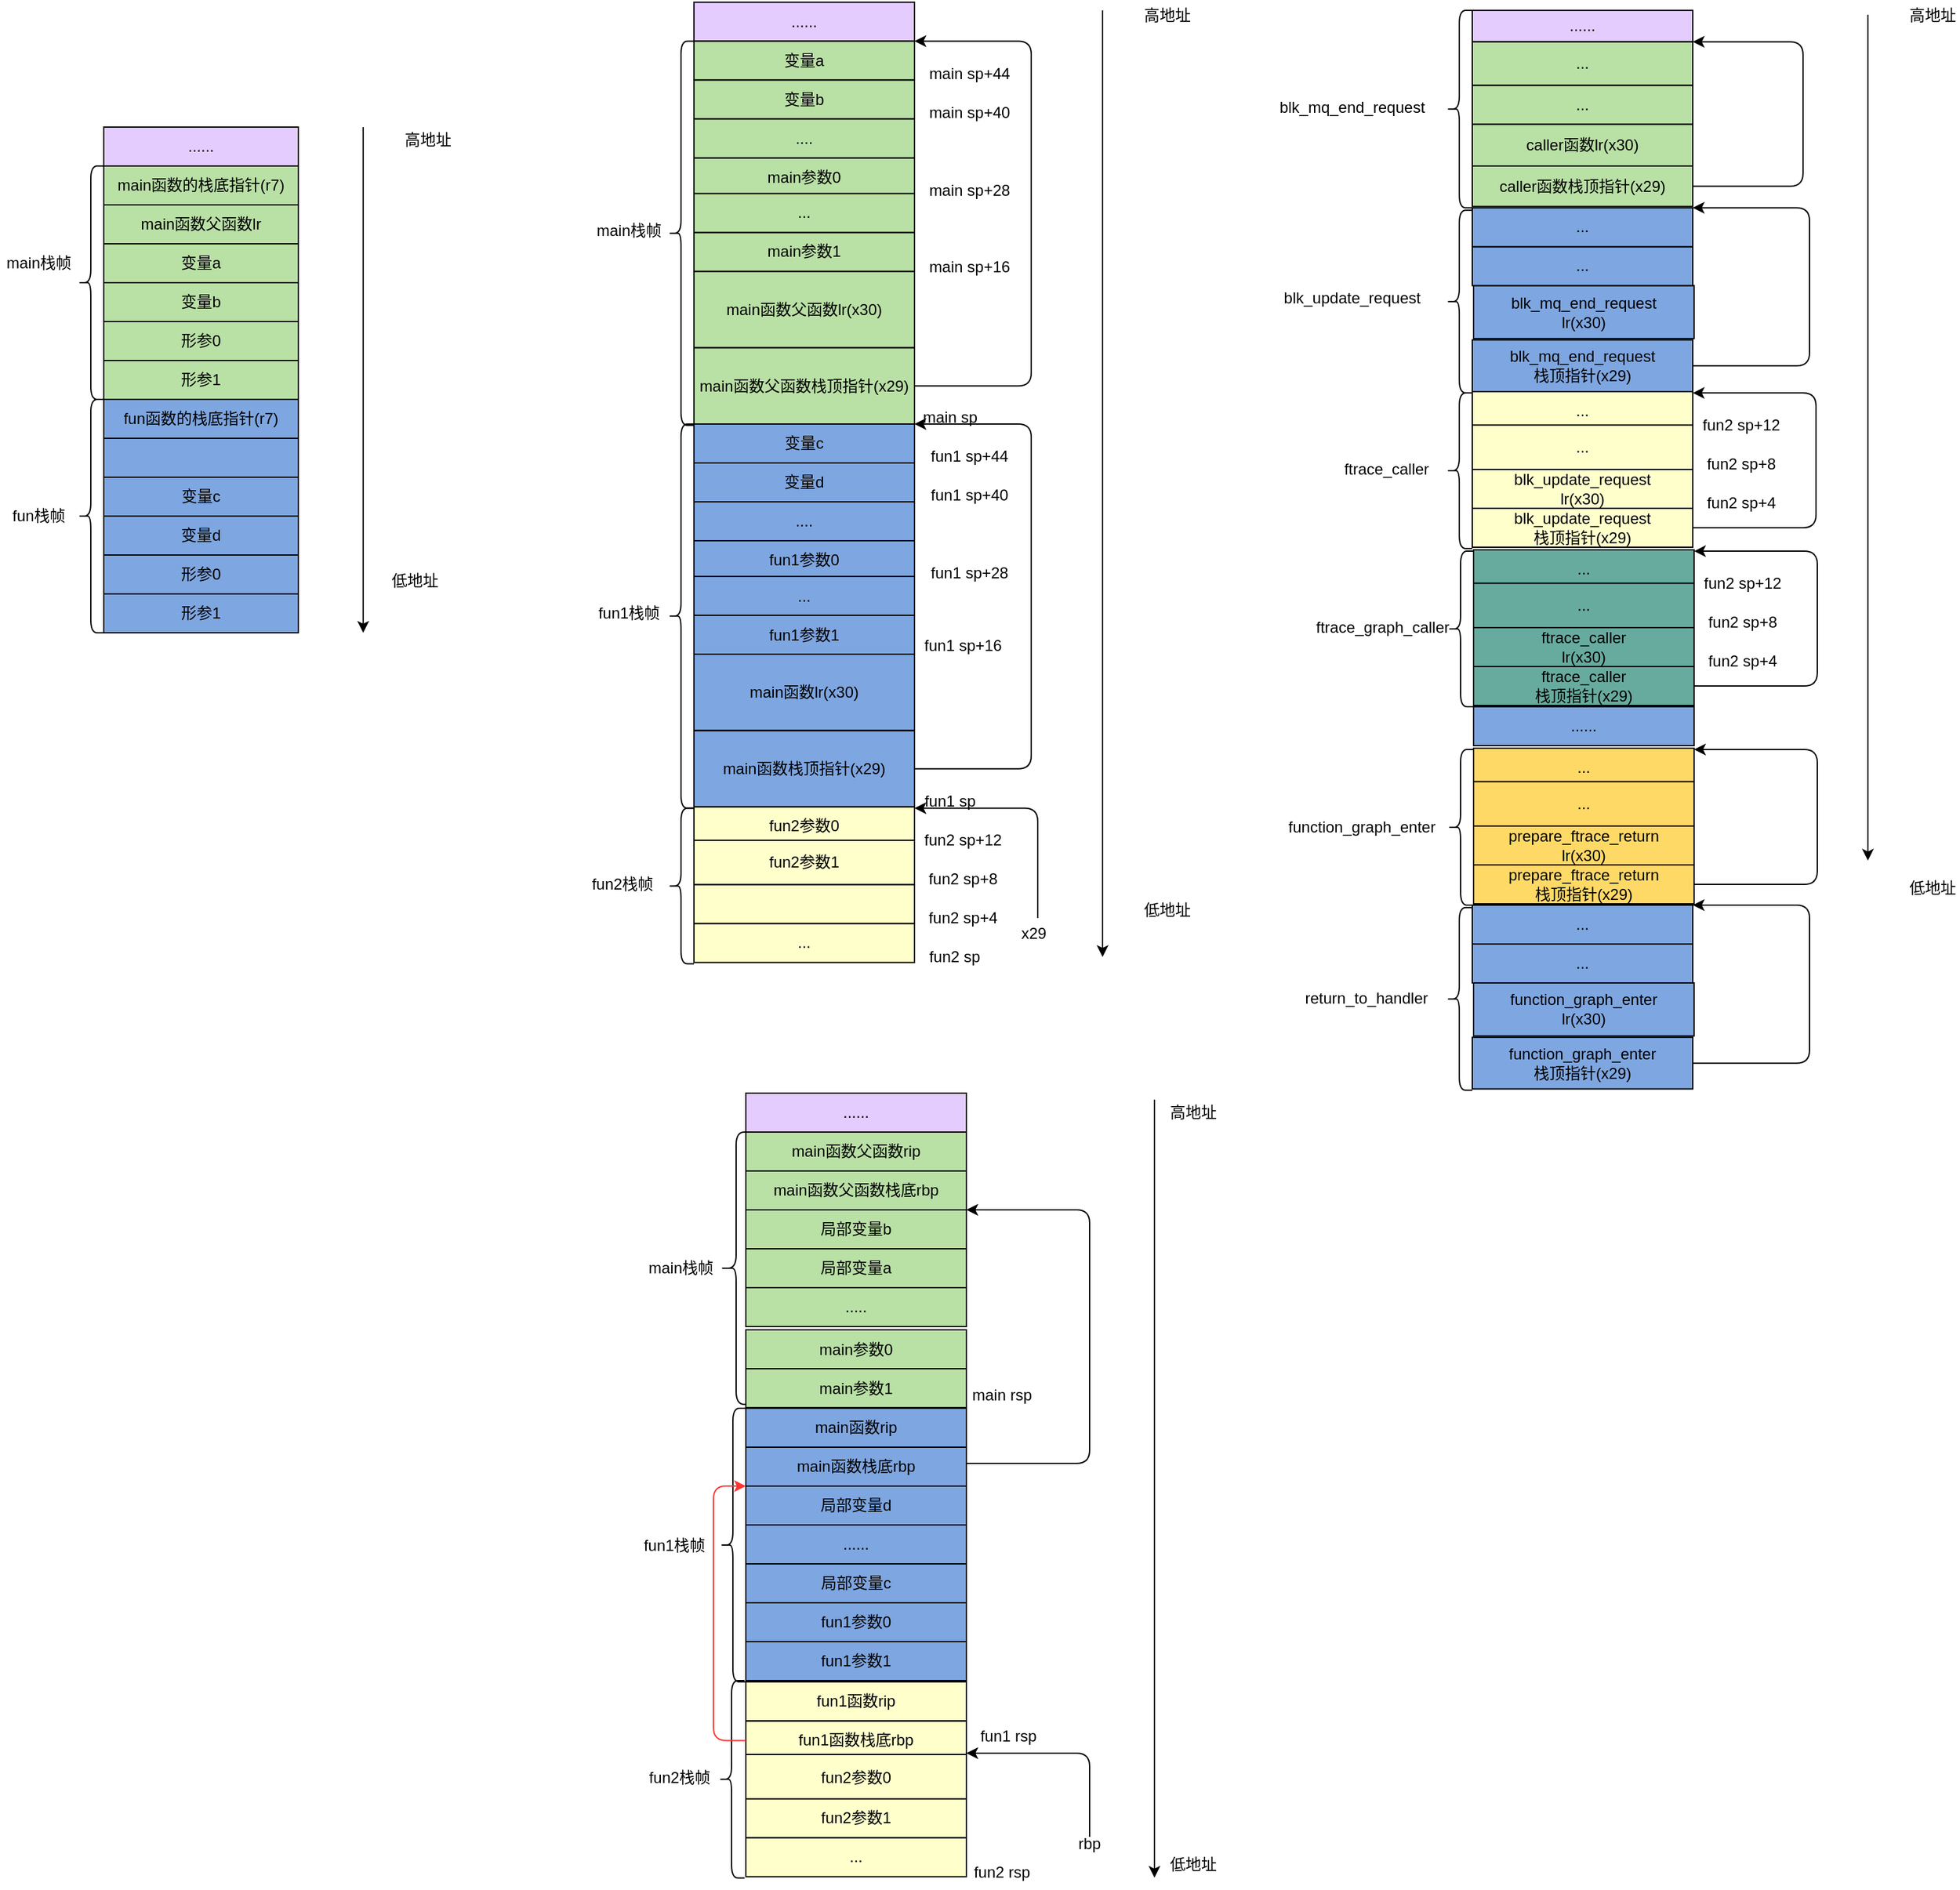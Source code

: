 <mxfile version="14.9.6" type="github">
  <diagram id="mjatXQhWCeuVbCF4igxy" name="Page-1">
    <mxGraphModel dx="1532" dy="698" grid="1" gridSize="10" guides="1" tooltips="1" connect="1" arrows="1" fold="1" page="1" pageScale="1" pageWidth="827" pageHeight="1169" math="0" shadow="0">
      <root>
        <mxCell id="0" />
        <mxCell id="1" parent="0" />
        <mxCell id="XEsbzcuqn403GBl8sRR0-1" value="main函数的栈底指针(r7)" style="rounded=0;whiteSpace=wrap;html=1;fillColor=#B9E0A5;" parent="1" vertex="1">
          <mxGeometry x="250" y="200" width="150" height="30" as="geometry" />
        </mxCell>
        <mxCell id="XEsbzcuqn403GBl8sRR0-8" value="......" style="rounded=0;whiteSpace=wrap;html=1;fillColor=#E5CCFF;" parent="1" vertex="1">
          <mxGeometry x="250" y="170" width="150" height="30" as="geometry" />
        </mxCell>
        <mxCell id="XEsbzcuqn403GBl8sRR0-11" value="main函数父函数lr" style="rounded=0;whiteSpace=wrap;html=1;fillColor=#B9E0A5;" parent="1" vertex="1">
          <mxGeometry x="250" y="230" width="150" height="30" as="geometry" />
        </mxCell>
        <mxCell id="XEsbzcuqn403GBl8sRR0-12" value="变量a" style="rounded=0;whiteSpace=wrap;html=1;fillColor=#B9E0A5;" parent="1" vertex="1">
          <mxGeometry x="250" y="260" width="150" height="30" as="geometry" />
        </mxCell>
        <mxCell id="XEsbzcuqn403GBl8sRR0-13" value="变量b" style="rounded=0;whiteSpace=wrap;html=1;fillColor=#B9E0A5;" parent="1" vertex="1">
          <mxGeometry x="250" y="290" width="150" height="30" as="geometry" />
        </mxCell>
        <mxCell id="XEsbzcuqn403GBl8sRR0-14" value="形参0" style="rounded=0;whiteSpace=wrap;html=1;fillColor=#B9E0A5;" parent="1" vertex="1">
          <mxGeometry x="250" y="320" width="150" height="30" as="geometry" />
        </mxCell>
        <mxCell id="XEsbzcuqn403GBl8sRR0-15" value="形参1" style="rounded=0;whiteSpace=wrap;html=1;fillColor=#B9E0A5;" parent="1" vertex="1">
          <mxGeometry x="250" y="350" width="150" height="30" as="geometry" />
        </mxCell>
        <mxCell id="XEsbzcuqn403GBl8sRR0-16" value="变量c" style="rounded=0;whiteSpace=wrap;html=1;fillColor=#7EA6E0;" parent="1" vertex="1">
          <mxGeometry x="250" y="440" width="150" height="30" as="geometry" />
        </mxCell>
        <mxCell id="XEsbzcuqn403GBl8sRR0-18" value="fun函数的栈底指针(r7)" style="rounded=0;whiteSpace=wrap;html=1;fillColor=#7EA6E0;" parent="1" vertex="1">
          <mxGeometry x="250" y="380" width="150" height="30" as="geometry" />
        </mxCell>
        <mxCell id="XEsbzcuqn403GBl8sRR0-19" value="变量d" style="rounded=0;whiteSpace=wrap;html=1;fillColor=#7EA6E0;" parent="1" vertex="1">
          <mxGeometry x="250" y="470" width="150" height="30" as="geometry" />
        </mxCell>
        <mxCell id="XEsbzcuqn403GBl8sRR0-20" value="形参0" style="rounded=0;whiteSpace=wrap;html=1;fillColor=#7EA6E0;" parent="1" vertex="1">
          <mxGeometry x="250" y="500" width="150" height="30" as="geometry" />
        </mxCell>
        <mxCell id="XEsbzcuqn403GBl8sRR0-21" value="形参1" style="rounded=0;whiteSpace=wrap;html=1;fillColor=#7EA6E0;" parent="1" vertex="1">
          <mxGeometry x="250" y="530" width="150" height="30" as="geometry" />
        </mxCell>
        <mxCell id="XEsbzcuqn403GBl8sRR0-24" value="" style="endArrow=classic;html=1;" parent="1" edge="1">
          <mxGeometry width="50" height="50" relative="1" as="geometry">
            <mxPoint x="450" y="170" as="sourcePoint" />
            <mxPoint x="450" y="560" as="targetPoint" />
          </mxGeometry>
        </mxCell>
        <mxCell id="XEsbzcuqn403GBl8sRR0-25" value="高地址" style="text;html=1;strokeColor=none;fillColor=none;align=center;verticalAlign=middle;whiteSpace=wrap;rounded=0;" parent="1" vertex="1">
          <mxGeometry x="480" y="170" width="40" height="20" as="geometry" />
        </mxCell>
        <mxCell id="XEsbzcuqn403GBl8sRR0-26" value="低地址" style="text;html=1;strokeColor=none;fillColor=none;align=center;verticalAlign=middle;whiteSpace=wrap;rounded=0;" parent="1" vertex="1">
          <mxGeometry x="470" y="510" width="40" height="20" as="geometry" />
        </mxCell>
        <mxCell id="XEsbzcuqn403GBl8sRR0-27" value="" style="rounded=0;whiteSpace=wrap;html=1;fillColor=#7EA6E0;" parent="1" vertex="1">
          <mxGeometry x="250" y="410" width="150" height="30" as="geometry" />
        </mxCell>
        <mxCell id="XEsbzcuqn403GBl8sRR0-30" value="main栈帧" style="text;html=1;strokeColor=none;fillColor=none;align=center;verticalAlign=middle;whiteSpace=wrap;rounded=0;" parent="1" vertex="1">
          <mxGeometry x="170" y="265" width="60" height="20" as="geometry" />
        </mxCell>
        <mxCell id="XEsbzcuqn403GBl8sRR0-31" value="fun栈帧" style="text;html=1;strokeColor=none;fillColor=none;align=center;verticalAlign=middle;whiteSpace=wrap;rounded=0;" parent="1" vertex="1">
          <mxGeometry x="170" y="460" width="60" height="20" as="geometry" />
        </mxCell>
        <mxCell id="XEsbzcuqn403GBl8sRR0-33" value="" style="shape=curlyBracket;whiteSpace=wrap;html=1;rounded=1;fillColor=#7EA6E0;" parent="1" vertex="1">
          <mxGeometry x="230" y="200" width="20" height="180" as="geometry" />
        </mxCell>
        <mxCell id="XEsbzcuqn403GBl8sRR0-35" value="" style="shape=curlyBracket;whiteSpace=wrap;html=1;rounded=1;fillColor=#7EA6E0;" parent="1" vertex="1">
          <mxGeometry x="230" y="380" width="20" height="180" as="geometry" />
        </mxCell>
        <mxCell id="XEsbzcuqn403GBl8sRR0-38" value="......" style="rounded=0;whiteSpace=wrap;html=1;fillColor=#E5CCFF;" parent="1" vertex="1">
          <mxGeometry x="705" y="73.75" width="170" height="30" as="geometry" />
        </mxCell>
        <mxCell id="XEsbzcuqn403GBl8sRR0-41" value="main参数0" style="rounded=0;whiteSpace=wrap;html=1;fillColor=#B9E0A5;" parent="1" vertex="1">
          <mxGeometry x="705" y="193.75" width="170" height="30" as="geometry" />
        </mxCell>
        <mxCell id="XEsbzcuqn403GBl8sRR0-42" value="&lt;span&gt;main函数父函数lr(x30)&lt;/span&gt;" style="rounded=0;whiteSpace=wrap;html=1;fillColor=#B9E0A5;" parent="1" vertex="1">
          <mxGeometry x="705" y="281.25" width="170" height="58.75" as="geometry" />
        </mxCell>
        <mxCell id="XEsbzcuqn403GBl8sRR0-43" value="main函数父函数栈顶指针(x29)" style="rounded=0;whiteSpace=wrap;html=1;fillColor=#B9E0A5;" parent="1" vertex="1">
          <mxGeometry x="705" y="340.25" width="170" height="58.75" as="geometry" />
        </mxCell>
        <mxCell id="XEsbzcuqn403GBl8sRR0-49" value="" style="endArrow=classic;html=1;" parent="1" edge="1">
          <mxGeometry width="50" height="50" relative="1" as="geometry">
            <mxPoint x="1020" y="80" as="sourcePoint" />
            <mxPoint x="1020" y="810" as="targetPoint" />
          </mxGeometry>
        </mxCell>
        <mxCell id="XEsbzcuqn403GBl8sRR0-50" value="高地址" style="text;html=1;strokeColor=none;fillColor=none;align=center;verticalAlign=middle;whiteSpace=wrap;rounded=0;" parent="1" vertex="1">
          <mxGeometry x="1050" y="73.75" width="40" height="20" as="geometry" />
        </mxCell>
        <mxCell id="XEsbzcuqn403GBl8sRR0-51" value="低地址" style="text;html=1;strokeColor=none;fillColor=none;align=center;verticalAlign=middle;whiteSpace=wrap;rounded=0;" parent="1" vertex="1">
          <mxGeometry x="1050" y="764.25" width="40" height="20" as="geometry" />
        </mxCell>
        <mxCell id="XEsbzcuqn403GBl8sRR0-53" value="main栈帧" style="text;html=1;strokeColor=none;fillColor=none;align=center;verticalAlign=middle;whiteSpace=wrap;rounded=0;" parent="1" vertex="1">
          <mxGeometry x="625" y="240" width="60" height="20" as="geometry" />
        </mxCell>
        <mxCell id="XEsbzcuqn403GBl8sRR0-55" value="" style="shape=curlyBracket;whiteSpace=wrap;html=1;rounded=1;fillColor=#7EA6E0;" parent="1" vertex="1">
          <mxGeometry x="685" y="103.75" width="20" height="296.25" as="geometry" />
        </mxCell>
        <mxCell id="XEsbzcuqn403GBl8sRR0-57" value="main sp" style="text;html=1;strokeColor=none;fillColor=none;align=center;verticalAlign=middle;whiteSpace=wrap;rounded=0;" parent="1" vertex="1">
          <mxGeometry x="875" y="384" width="55" height="20" as="geometry" />
        </mxCell>
        <mxCell id="XEsbzcuqn403GBl8sRR0-59" value="main sp+28" style="text;html=1;strokeColor=none;fillColor=none;align=center;verticalAlign=middle;whiteSpace=wrap;rounded=0;" parent="1" vertex="1">
          <mxGeometry x="885" y="208.75" width="65" height="20" as="geometry" />
        </mxCell>
        <mxCell id="XEsbzcuqn403GBl8sRR0-60" value="main参数1" style="rounded=0;whiteSpace=wrap;html=1;fillColor=#B9E0A5;" parent="1" vertex="1">
          <mxGeometry x="705" y="251.25" width="170" height="30" as="geometry" />
        </mxCell>
        <mxCell id="XEsbzcuqn403GBl8sRR0-61" value="main sp+16" style="text;html=1;strokeColor=none;fillColor=none;align=center;verticalAlign=middle;whiteSpace=wrap;rounded=0;" parent="1" vertex="1">
          <mxGeometry x="885" y="266.25" width="65" height="23.75" as="geometry" />
        </mxCell>
        <mxCell id="XEsbzcuqn403GBl8sRR0-62" value="..." style="rounded=0;whiteSpace=wrap;html=1;fillColor=#B9E0A5;" parent="1" vertex="1">
          <mxGeometry x="705" y="221.25" width="170" height="30" as="geometry" />
        </mxCell>
        <mxCell id="XEsbzcuqn403GBl8sRR0-63" value="变量a" style="rounded=0;whiteSpace=wrap;html=1;fillColor=#B9E0A5;" parent="1" vertex="1">
          <mxGeometry x="705" y="103.75" width="170" height="30" as="geometry" />
        </mxCell>
        <mxCell id="XEsbzcuqn403GBl8sRR0-64" value="main sp+44" style="text;html=1;strokeColor=none;fillColor=none;align=center;verticalAlign=middle;whiteSpace=wrap;rounded=0;" parent="1" vertex="1">
          <mxGeometry x="885" y="118.75" width="65" height="20" as="geometry" />
        </mxCell>
        <mxCell id="XEsbzcuqn403GBl8sRR0-65" value="变量b" style="rounded=0;whiteSpace=wrap;html=1;fillColor=#B9E0A5;" parent="1" vertex="1">
          <mxGeometry x="705" y="133.75" width="170" height="30" as="geometry" />
        </mxCell>
        <mxCell id="XEsbzcuqn403GBl8sRR0-66" value="main sp+40" style="text;html=1;strokeColor=none;fillColor=none;align=center;verticalAlign=middle;whiteSpace=wrap;rounded=0;" parent="1" vertex="1">
          <mxGeometry x="885" y="148.75" width="65" height="20" as="geometry" />
        </mxCell>
        <mxCell id="XEsbzcuqn403GBl8sRR0-67" value="...." style="rounded=0;whiteSpace=wrap;html=1;fillColor=#B9E0A5;" parent="1" vertex="1">
          <mxGeometry x="705" y="163.75" width="170" height="30" as="geometry" />
        </mxCell>
        <mxCell id="XEsbzcuqn403GBl8sRR0-68" value="" style="edgeStyle=elbowEdgeStyle;elbow=horizontal;endArrow=classic;html=1;entryX=1;entryY=0;entryDx=0;entryDy=0;exitX=1;exitY=0.5;exitDx=0;exitDy=0;" parent="1" source="XEsbzcuqn403GBl8sRR0-43" target="XEsbzcuqn403GBl8sRR0-63" edge="1">
          <mxGeometry width="50" height="50" relative="1" as="geometry">
            <mxPoint x="875" y="321.25" as="sourcePoint" />
            <mxPoint x="995" y="111.25" as="targetPoint" />
            <Array as="points">
              <mxPoint x="965" y="221.25" />
            </Array>
          </mxGeometry>
        </mxCell>
        <mxCell id="XEsbzcuqn403GBl8sRR0-71" value="fun1参数0" style="rounded=0;whiteSpace=wrap;html=1;fillColor=#7EA6E0;" parent="1" vertex="1">
          <mxGeometry x="705" y="489" width="170" height="30" as="geometry" />
        </mxCell>
        <mxCell id="XEsbzcuqn403GBl8sRR0-72" value="&lt;span&gt;main函数lr(x30)&lt;/span&gt;" style="rounded=0;whiteSpace=wrap;html=1;fillColor=#7EA6E0;" parent="1" vertex="1">
          <mxGeometry x="705" y="576.5" width="170" height="58.75" as="geometry" />
        </mxCell>
        <mxCell id="XEsbzcuqn403GBl8sRR0-73" value="main函数栈顶指针(x29)" style="rounded=0;whiteSpace=wrap;html=1;fillColor=#7EA6E0;" parent="1" vertex="1">
          <mxGeometry x="705" y="635.5" width="170" height="58.75" as="geometry" />
        </mxCell>
        <mxCell id="XEsbzcuqn403GBl8sRR0-74" value="fun1栈帧" style="text;html=1;strokeColor=none;fillColor=none;align=center;verticalAlign=middle;whiteSpace=wrap;rounded=0;" parent="1" vertex="1">
          <mxGeometry x="625" y="535.25" width="60" height="20" as="geometry" />
        </mxCell>
        <mxCell id="XEsbzcuqn403GBl8sRR0-75" value="" style="shape=curlyBracket;whiteSpace=wrap;html=1;rounded=1;fillColor=#7EA6E0;" parent="1" vertex="1">
          <mxGeometry x="685" y="399" width="20" height="296.25" as="geometry" />
        </mxCell>
        <mxCell id="XEsbzcuqn403GBl8sRR0-76" value="fun1 sp" style="text;html=1;strokeColor=none;fillColor=none;align=center;verticalAlign=middle;whiteSpace=wrap;rounded=0;" parent="1" vertex="1">
          <mxGeometry x="875" y="680.25" width="55" height="20" as="geometry" />
        </mxCell>
        <mxCell id="XEsbzcuqn403GBl8sRR0-77" value="fun1 sp+28" style="text;html=1;strokeColor=none;fillColor=none;align=center;verticalAlign=middle;whiteSpace=wrap;rounded=0;" parent="1" vertex="1">
          <mxGeometry x="885" y="504" width="65" height="20" as="geometry" />
        </mxCell>
        <mxCell id="XEsbzcuqn403GBl8sRR0-78" value="fun1参数1" style="rounded=0;whiteSpace=wrap;html=1;fillColor=#7EA6E0;" parent="1" vertex="1">
          <mxGeometry x="705" y="546.5" width="170" height="30" as="geometry" />
        </mxCell>
        <mxCell id="XEsbzcuqn403GBl8sRR0-79" value="fun1 sp+16" style="text;html=1;strokeColor=none;fillColor=none;align=center;verticalAlign=middle;whiteSpace=wrap;rounded=0;" parent="1" vertex="1">
          <mxGeometry x="875" y="560" width="75" height="20" as="geometry" />
        </mxCell>
        <mxCell id="XEsbzcuqn403GBl8sRR0-80" value="..." style="rounded=0;whiteSpace=wrap;html=1;fillColor=#7EA6E0;" parent="1" vertex="1">
          <mxGeometry x="705" y="516.5" width="170" height="30" as="geometry" />
        </mxCell>
        <mxCell id="XEsbzcuqn403GBl8sRR0-81" value="变量c" style="rounded=0;whiteSpace=wrap;html=1;fillColor=#7EA6E0;" parent="1" vertex="1">
          <mxGeometry x="705" y="399" width="170" height="30" as="geometry" />
        </mxCell>
        <mxCell id="XEsbzcuqn403GBl8sRR0-82" value="fun1 sp+44" style="text;html=1;strokeColor=none;fillColor=none;align=center;verticalAlign=middle;whiteSpace=wrap;rounded=0;" parent="1" vertex="1">
          <mxGeometry x="885" y="414" width="65" height="20" as="geometry" />
        </mxCell>
        <mxCell id="XEsbzcuqn403GBl8sRR0-83" value="变量d" style="rounded=0;whiteSpace=wrap;html=1;fillColor=#7EA6E0;" parent="1" vertex="1">
          <mxGeometry x="705" y="429" width="170" height="30" as="geometry" />
        </mxCell>
        <mxCell id="XEsbzcuqn403GBl8sRR0-84" value="fun1 sp+40" style="text;html=1;strokeColor=none;fillColor=none;align=center;verticalAlign=middle;whiteSpace=wrap;rounded=0;" parent="1" vertex="1">
          <mxGeometry x="885" y="444" width="65" height="20" as="geometry" />
        </mxCell>
        <mxCell id="XEsbzcuqn403GBl8sRR0-85" value="...." style="rounded=0;whiteSpace=wrap;html=1;fillColor=#7EA6E0;" parent="1" vertex="1">
          <mxGeometry x="705" y="459" width="170" height="30" as="geometry" />
        </mxCell>
        <mxCell id="XEsbzcuqn403GBl8sRR0-86" value="" style="edgeStyle=elbowEdgeStyle;elbow=horizontal;endArrow=classic;html=1;entryX=1;entryY=0;entryDx=0;entryDy=0;exitX=1;exitY=0.5;exitDx=0;exitDy=0;" parent="1" source="XEsbzcuqn403GBl8sRR0-73" target="XEsbzcuqn403GBl8sRR0-81" edge="1">
          <mxGeometry width="50" height="50" relative="1" as="geometry">
            <mxPoint x="875" y="616.5" as="sourcePoint" />
            <mxPoint x="995" y="406.5" as="targetPoint" />
            <Array as="points">
              <mxPoint x="965" y="516.5" />
            </Array>
          </mxGeometry>
        </mxCell>
        <mxCell id="XEsbzcuqn403GBl8sRR0-92" value="fun2参数0" style="rounded=0;whiteSpace=wrap;html=1;fillColor=#FFFFCC;" parent="1" vertex="1">
          <mxGeometry x="705" y="694.25" width="170" height="30" as="geometry" />
        </mxCell>
        <mxCell id="XEsbzcuqn403GBl8sRR0-93" value="fun2参数1" style="rounded=0;whiteSpace=wrap;html=1;fillColor=#FFFFCC;" parent="1" vertex="1">
          <mxGeometry x="705" y="720" width="170" height="34.25" as="geometry" />
        </mxCell>
        <mxCell id="XEsbzcuqn403GBl8sRR0-94" value="" style="rounded=0;whiteSpace=wrap;html=1;fillColor=#FFFFCC;" parent="1" vertex="1">
          <mxGeometry x="705" y="754.25" width="170" height="30" as="geometry" />
        </mxCell>
        <mxCell id="XEsbzcuqn403GBl8sRR0-97" value="..." style="rounded=0;whiteSpace=wrap;html=1;fillColor=#FFFFCC;" parent="1" vertex="1">
          <mxGeometry x="705" y="784.25" width="170" height="30" as="geometry" />
        </mxCell>
        <mxCell id="XEsbzcuqn403GBl8sRR0-100" value="fun2 sp+12" style="text;html=1;strokeColor=none;fillColor=none;align=center;verticalAlign=middle;whiteSpace=wrap;rounded=0;" parent="1" vertex="1">
          <mxGeometry x="875" y="710" width="75" height="20" as="geometry" />
        </mxCell>
        <mxCell id="XEsbzcuqn403GBl8sRR0-101" value="fun2 sp+8" style="text;html=1;strokeColor=none;fillColor=none;align=center;verticalAlign=middle;whiteSpace=wrap;rounded=0;" parent="1" vertex="1">
          <mxGeometry x="875" y="740" width="75" height="20" as="geometry" />
        </mxCell>
        <mxCell id="XEsbzcuqn403GBl8sRR0-102" value="fun2 sp+4" style="text;html=1;strokeColor=none;fillColor=none;align=center;verticalAlign=middle;whiteSpace=wrap;rounded=0;" parent="1" vertex="1">
          <mxGeometry x="875" y="770" width="75" height="20" as="geometry" />
        </mxCell>
        <mxCell id="XEsbzcuqn403GBl8sRR0-103" value="fun2 sp" style="text;html=1;strokeColor=none;fillColor=none;align=center;verticalAlign=middle;whiteSpace=wrap;rounded=0;" parent="1" vertex="1">
          <mxGeometry x="876" y="800" width="60" height="20" as="geometry" />
        </mxCell>
        <mxCell id="XEsbzcuqn403GBl8sRR0-105" value="" style="shape=curlyBracket;whiteSpace=wrap;html=1;rounded=1;fillColor=#FFFFCC;" parent="1" vertex="1">
          <mxGeometry x="685" y="695.25" width="20" height="120" as="geometry" />
        </mxCell>
        <mxCell id="XEsbzcuqn403GBl8sRR0-106" value="fun2栈帧" style="text;html=1;strokeColor=none;fillColor=none;align=center;verticalAlign=middle;whiteSpace=wrap;rounded=0;" parent="1" vertex="1">
          <mxGeometry x="620" y="744.25" width="60" height="20" as="geometry" />
        </mxCell>
        <mxCell id="XEsbzcuqn403GBl8sRR0-107" value="" style="edgeStyle=elbowEdgeStyle;elbow=horizontal;endArrow=classic;html=1;entryX=0;entryY=0.75;entryDx=0;entryDy=0;" parent="1" target="XEsbzcuqn403GBl8sRR0-76" edge="1">
          <mxGeometry width="50" height="50" relative="1" as="geometry">
            <mxPoint x="970" y="780" as="sourcePoint" />
            <mxPoint x="960" y="690" as="targetPoint" />
            <Array as="points">
              <mxPoint x="970" y="730" />
            </Array>
          </mxGeometry>
        </mxCell>
        <mxCell id="XEsbzcuqn403GBl8sRR0-108" value="x29" style="text;html=1;strokeColor=none;fillColor=none;align=center;verticalAlign=middle;whiteSpace=wrap;rounded=0;" parent="1" vertex="1">
          <mxGeometry x="937" y="782.25" width="60" height="20" as="geometry" />
        </mxCell>
        <mxCell id="XEsbzcuqn403GBl8sRR0-110" value="......" style="rounded=0;whiteSpace=wrap;html=1;fillColor=#E5CCFF;" parent="1" vertex="1">
          <mxGeometry x="745" y="915" width="170" height="30" as="geometry" />
        </mxCell>
        <mxCell id="XEsbzcuqn403GBl8sRR0-111" value="局部变量a" style="rounded=0;whiteSpace=wrap;html=1;fillColor=#B9E0A5;" parent="1" vertex="1">
          <mxGeometry x="745" y="1035" width="170" height="30" as="geometry" />
        </mxCell>
        <mxCell id="XEsbzcuqn403GBl8sRR0-114" value="" style="endArrow=classic;html=1;" parent="1" edge="1">
          <mxGeometry width="50" height="50" relative="1" as="geometry">
            <mxPoint x="1060" y="920" as="sourcePoint" />
            <mxPoint x="1060" y="1520" as="targetPoint" />
          </mxGeometry>
        </mxCell>
        <mxCell id="XEsbzcuqn403GBl8sRR0-115" value="高地址" style="text;html=1;strokeColor=none;fillColor=none;align=center;verticalAlign=middle;whiteSpace=wrap;rounded=0;" parent="1" vertex="1">
          <mxGeometry x="1070" y="920" width="40" height="20" as="geometry" />
        </mxCell>
        <mxCell id="XEsbzcuqn403GBl8sRR0-117" value="main栈帧" style="text;html=1;strokeColor=none;fillColor=none;align=center;verticalAlign=middle;whiteSpace=wrap;rounded=0;" parent="1" vertex="1">
          <mxGeometry x="665" y="1040" width="60" height="20" as="geometry" />
        </mxCell>
        <mxCell id="XEsbzcuqn403GBl8sRR0-118" value="" style="shape=curlyBracket;whiteSpace=wrap;html=1;rounded=1;fillColor=#7EA6E0;" parent="1" vertex="1">
          <mxGeometry x="725" y="945" width="25" height="210" as="geometry" />
        </mxCell>
        <mxCell id="XEsbzcuqn403GBl8sRR0-121" value="main参数1" style="rounded=0;whiteSpace=wrap;html=1;fillColor=#B9E0A5;" parent="1" vertex="1">
          <mxGeometry x="745" y="1127.5" width="170" height="30" as="geometry" />
        </mxCell>
        <mxCell id="XEsbzcuqn403GBl8sRR0-122" value="main rsp" style="text;html=1;strokeColor=none;fillColor=none;align=center;verticalAlign=middle;whiteSpace=wrap;rounded=0;" parent="1" vertex="1">
          <mxGeometry x="910" y="1136.25" width="65" height="23.75" as="geometry" />
        </mxCell>
        <mxCell id="XEsbzcuqn403GBl8sRR0-123" value="main参数0" style="rounded=0;whiteSpace=wrap;html=1;fillColor=#B9E0A5;" parent="1" vertex="1">
          <mxGeometry x="745" y="1097.5" width="170" height="30" as="geometry" />
        </mxCell>
        <mxCell id="XEsbzcuqn403GBl8sRR0-124" value="main函数父函数栈底rbp" style="rounded=0;whiteSpace=wrap;html=1;fillColor=#B9E0A5;" parent="1" vertex="1">
          <mxGeometry x="745" y="975" width="170" height="30" as="geometry" />
        </mxCell>
        <mxCell id="XEsbzcuqn403GBl8sRR0-128" value="局部变量b" style="rounded=0;whiteSpace=wrap;html=1;fillColor=#B9E0A5;" parent="1" vertex="1">
          <mxGeometry x="745" y="1005" width="170" height="30" as="geometry" />
        </mxCell>
        <mxCell id="XEsbzcuqn403GBl8sRR0-161" value="局部变量c" style="rounded=0;whiteSpace=wrap;html=1;fillColor=#7EA6E0;" parent="1" vertex="1">
          <mxGeometry x="745" y="1278" width="170" height="30" as="geometry" />
        </mxCell>
        <mxCell id="XEsbzcuqn403GBl8sRR0-164" value="main函数栈底rbp" style="rounded=0;whiteSpace=wrap;html=1;fillColor=#7EA6E0;" parent="1" vertex="1">
          <mxGeometry x="745" y="1188" width="170" height="30" as="geometry" />
        </mxCell>
        <mxCell id="XEsbzcuqn403GBl8sRR0-166" value="局部变量d" style="rounded=0;whiteSpace=wrap;html=1;fillColor=#7EA6E0;" parent="1" vertex="1">
          <mxGeometry x="745" y="1218" width="170" height="30" as="geometry" />
        </mxCell>
        <mxCell id="XEsbzcuqn403GBl8sRR0-167" value="fun1参数0" style="rounded=0;whiteSpace=wrap;html=1;fillColor=#7EA6E0;" parent="1" vertex="1">
          <mxGeometry x="745" y="1308" width="170" height="30" as="geometry" />
        </mxCell>
        <mxCell id="XEsbzcuqn403GBl8sRR0-168" value="fun1参数1" style="rounded=0;whiteSpace=wrap;html=1;fillColor=#7EA6E0;" parent="1" vertex="1">
          <mxGeometry x="745" y="1338" width="170" height="30" as="geometry" />
        </mxCell>
        <mxCell id="XEsbzcuqn403GBl8sRR0-169" value="fun1函数栈底rbp" style="rounded=0;whiteSpace=wrap;html=1;fillColor=#FFFFCC;" parent="1" vertex="1">
          <mxGeometry x="745" y="1399.25" width="170" height="30" as="geometry" />
        </mxCell>
        <mxCell id="XEsbzcuqn403GBl8sRR0-170" value="fun2参数0" style="rounded=0;whiteSpace=wrap;html=1;fillColor=#FFFFCC;" parent="1" vertex="1">
          <mxGeometry x="745" y="1425" width="170" height="36.75" as="geometry" />
        </mxCell>
        <mxCell id="XEsbzcuqn403GBl8sRR0-171" value="&lt;span&gt;fun2参数1&lt;/span&gt;" style="rounded=0;whiteSpace=wrap;html=1;fillColor=#FFFFCC;" parent="1" vertex="1">
          <mxGeometry x="745" y="1459.25" width="170" height="30" as="geometry" />
        </mxCell>
        <mxCell id="XEsbzcuqn403GBl8sRR0-172" value="..." style="rounded=0;whiteSpace=wrap;html=1;fillColor=#FFFFCC;" parent="1" vertex="1">
          <mxGeometry x="745" y="1489.25" width="170" height="30" as="geometry" />
        </mxCell>
        <mxCell id="XEsbzcuqn403GBl8sRR0-177" value="" style="shape=curlyBracket;whiteSpace=wrap;html=1;rounded=1;fillColor=#FFFFCC;" parent="1" vertex="1">
          <mxGeometry x="724" y="1368" width="20" height="152.25" as="geometry" />
        </mxCell>
        <mxCell id="XEsbzcuqn403GBl8sRR0-178" value="fun2栈帧" style="text;html=1;strokeColor=none;fillColor=none;align=center;verticalAlign=middle;whiteSpace=wrap;rounded=0;" parent="1" vertex="1">
          <mxGeometry x="664" y="1433.38" width="60" height="20" as="geometry" />
        </mxCell>
        <mxCell id="XEsbzcuqn403GBl8sRR0-179" value="" style="edgeStyle=elbowEdgeStyle;elbow=horizontal;endArrow=classic;html=1;" parent="1" edge="1">
          <mxGeometry width="50" height="50" relative="1" as="geometry">
            <mxPoint x="1010" y="1488.5" as="sourcePoint" />
            <mxPoint x="915" y="1424" as="targetPoint" />
            <Array as="points">
              <mxPoint x="1010" y="1438.5" />
            </Array>
          </mxGeometry>
        </mxCell>
        <mxCell id="XEsbzcuqn403GBl8sRR0-180" value="rbp" style="text;html=1;strokeColor=none;fillColor=none;align=center;verticalAlign=middle;whiteSpace=wrap;rounded=0;" parent="1" vertex="1">
          <mxGeometry x="980" y="1484" width="60" height="20" as="geometry" />
        </mxCell>
        <mxCell id="XEsbzcuqn403GBl8sRR0-181" value="" style="shape=curlyBracket;whiteSpace=wrap;html=1;rounded=1;fillColor=#FFFFCC;" parent="1" vertex="1">
          <mxGeometry x="725" y="1158" width="20" height="211" as="geometry" />
        </mxCell>
        <mxCell id="XEsbzcuqn403GBl8sRR0-182" value="fun1栈帧" style="text;html=1;strokeColor=none;fillColor=none;align=center;verticalAlign=middle;whiteSpace=wrap;rounded=0;" parent="1" vertex="1">
          <mxGeometry x="660" y="1253.5" width="60" height="20" as="geometry" />
        </mxCell>
        <mxCell id="XEsbzcuqn403GBl8sRR0-183" value="低地址" style="text;html=1;strokeColor=none;fillColor=none;align=center;verticalAlign=middle;whiteSpace=wrap;rounded=0;" parent="1" vertex="1">
          <mxGeometry x="1070" y="1500.25" width="40" height="20" as="geometry" />
        </mxCell>
        <mxCell id="XEsbzcuqn403GBl8sRR0-184" value="" style="edgeStyle=elbowEdgeStyle;elbow=horizontal;endArrow=classic;html=1;exitX=0;exitY=0.5;exitDx=0;exitDy=0;entryX=0;entryY=0;entryDx=0;entryDy=0;strokeColor=#FF3333;" parent="1" source="XEsbzcuqn403GBl8sRR0-169" target="XEsbzcuqn403GBl8sRR0-166" edge="1">
          <mxGeometry width="50" height="50" relative="1" as="geometry">
            <mxPoint x="970" y="1320.5" as="sourcePoint" />
            <mxPoint x="970" y="1260.5" as="targetPoint" />
            <Array as="points">
              <mxPoint x="720" y="1280.5" />
            </Array>
          </mxGeometry>
        </mxCell>
        <mxCell id="XEsbzcuqn403GBl8sRR0-185" value="" style="edgeStyle=elbowEdgeStyle;elbow=horizontal;endArrow=classic;html=1;exitX=1;exitY=0.417;exitDx=0;exitDy=0;entryX=1;entryY=1;entryDx=0;entryDy=0;exitPerimeter=0;" parent="1" source="XEsbzcuqn403GBl8sRR0-164" target="XEsbzcuqn403GBl8sRR0-124" edge="1">
          <mxGeometry width="50" height="50" relative="1" as="geometry">
            <mxPoint x="915" y="1166.25" as="sourcePoint" />
            <mxPoint x="915" y="1016.25" as="targetPoint" />
            <Array as="points">
              <mxPoint x="1010" y="1123.75" />
            </Array>
          </mxGeometry>
        </mxCell>
        <mxCell id="XEsbzcuqn403GBl8sRR0-186" value="fun1 rsp" style="text;html=1;strokeColor=none;fillColor=none;align=center;verticalAlign=middle;whiteSpace=wrap;rounded=0;" parent="1" vertex="1">
          <mxGeometry x="920" y="1399" width="55" height="23.75" as="geometry" />
        </mxCell>
        <mxCell id="XEsbzcuqn403GBl8sRR0-187" value="fun2 rsp" style="text;html=1;strokeColor=none;fillColor=none;align=center;verticalAlign=middle;whiteSpace=wrap;rounded=0;" parent="1" vertex="1">
          <mxGeometry x="910" y="1504" width="65" height="23.75" as="geometry" />
        </mxCell>
        <mxCell id="MS94n-y2rAahTA_zYVtS-1" value="main函数父函数rip" style="rounded=0;whiteSpace=wrap;html=1;fillColor=#B9E0A5;" parent="1" vertex="1">
          <mxGeometry x="745" y="945" width="170" height="30" as="geometry" />
        </mxCell>
        <mxCell id="MS94n-y2rAahTA_zYVtS-2" value="....." style="rounded=0;whiteSpace=wrap;html=1;fillColor=#B9E0A5;" parent="1" vertex="1">
          <mxGeometry x="745" y="1065" width="170" height="30" as="geometry" />
        </mxCell>
        <mxCell id="MS94n-y2rAahTA_zYVtS-3" value="main函数rip" style="rounded=0;whiteSpace=wrap;html=1;fillColor=#7EA6E0;" parent="1" vertex="1">
          <mxGeometry x="745" y="1158" width="170" height="30" as="geometry" />
        </mxCell>
        <mxCell id="MS94n-y2rAahTA_zYVtS-4" value="......" style="rounded=0;whiteSpace=wrap;html=1;fillColor=#7EA6E0;" parent="1" vertex="1">
          <mxGeometry x="745" y="1248" width="170" height="30" as="geometry" />
        </mxCell>
        <mxCell id="MS94n-y2rAahTA_zYVtS-7" value="fun1函数rip" style="rounded=0;whiteSpace=wrap;html=1;fillColor=#FFFFCC;" parent="1" vertex="1">
          <mxGeometry x="745" y="1369" width="170" height="30" as="geometry" />
        </mxCell>
        <mxCell id="rJhQO3dPTLJmYkBVeabI-37" value="......" style="rounded=0;whiteSpace=wrap;html=1;fillColor=#E5CCFF;" vertex="1" parent="1">
          <mxGeometry x="1305" y="80" width="170" height="24.25" as="geometry" />
        </mxCell>
        <mxCell id="rJhQO3dPTLJmYkBVeabI-39" value="&lt;span&gt;caller函数lr(x30)&lt;/span&gt;" style="rounded=0;whiteSpace=wrap;html=1;fillColor=#B9E0A5;" vertex="1" parent="1">
          <mxGeometry x="1305" y="167.75" width="170" height="32.25" as="geometry" />
        </mxCell>
        <mxCell id="rJhQO3dPTLJmYkBVeabI-40" value="caller函数栈顶指针(x29)" style="rounded=0;whiteSpace=wrap;html=1;fillColor=#B9E0A5;" vertex="1" parent="1">
          <mxGeometry x="1305" y="200" width="170" height="31.25" as="geometry" />
        </mxCell>
        <mxCell id="rJhQO3dPTLJmYkBVeabI-41" value="" style="endArrow=classic;html=1;" edge="1" parent="1">
          <mxGeometry width="50" height="50" relative="1" as="geometry">
            <mxPoint x="1610" y="83.38" as="sourcePoint" />
            <mxPoint x="1610" y="735.63" as="targetPoint" />
          </mxGeometry>
        </mxCell>
        <mxCell id="rJhQO3dPTLJmYkBVeabI-42" value="高地址" style="text;html=1;strokeColor=none;fillColor=none;align=center;verticalAlign=middle;whiteSpace=wrap;rounded=0;" vertex="1" parent="1">
          <mxGeometry x="1640" y="73.75" width="40" height="20" as="geometry" />
        </mxCell>
        <mxCell id="rJhQO3dPTLJmYkBVeabI-43" value="低地址" style="text;html=1;strokeColor=none;fillColor=none;align=center;verticalAlign=middle;whiteSpace=wrap;rounded=0;" vertex="1" parent="1">
          <mxGeometry x="1640" y="746.5" width="40" height="20" as="geometry" />
        </mxCell>
        <mxCell id="rJhQO3dPTLJmYkBVeabI-44" value="blk_mq_end_request" style="text;html=1;strokeColor=none;fillColor=none;align=center;verticalAlign=middle;whiteSpace=wrap;rounded=0;" vertex="1" parent="1">
          <mxGeometry x="1150" y="145" width="125" height="20" as="geometry" />
        </mxCell>
        <mxCell id="rJhQO3dPTLJmYkBVeabI-45" value="" style="shape=curlyBracket;whiteSpace=wrap;html=1;rounded=1;fillColor=#7EA6E0;" vertex="1" parent="1">
          <mxGeometry x="1285" y="80" width="20" height="152.25" as="geometry" />
        </mxCell>
        <mxCell id="rJhQO3dPTLJmYkBVeabI-48" value="..." style="rounded=0;whiteSpace=wrap;html=1;fillColor=#B9E0A5;" vertex="1" parent="1">
          <mxGeometry x="1305" y="137.75" width="170" height="30" as="geometry" />
        </mxCell>
        <mxCell id="rJhQO3dPTLJmYkBVeabI-50" value="..." style="rounded=0;whiteSpace=wrap;html=1;fillColor=#B9E0A5;" vertex="1" parent="1">
          <mxGeometry x="1305" y="104.25" width="170" height="33.5" as="geometry" />
        </mxCell>
        <mxCell id="rJhQO3dPTLJmYkBVeabI-56" value="" style="edgeStyle=elbowEdgeStyle;elbow=horizontal;endArrow=classic;html=1;exitX=1;exitY=0.5;exitDx=0;exitDy=0;entryX=1;entryY=0;entryDx=0;entryDy=0;" edge="1" parent="1" source="rJhQO3dPTLJmYkBVeabI-40" target="rJhQO3dPTLJmYkBVeabI-50">
          <mxGeometry width="50" height="50" relative="1" as="geometry">
            <mxPoint x="1475" y="153.5" as="sourcePoint" />
            <mxPoint x="1480" y="50" as="targetPoint" />
            <Array as="points">
              <mxPoint x="1560" y="70" />
              <mxPoint x="1565" y="53.5" />
            </Array>
          </mxGeometry>
        </mxCell>
        <mxCell id="rJhQO3dPTLJmYkBVeabI-58" value="blk_mq_end_request&lt;span&gt;&lt;br&gt;lr(x30)&lt;/span&gt;" style="rounded=0;whiteSpace=wrap;html=1;fillColor=#7EA6E0;" vertex="1" parent="1">
          <mxGeometry x="1306" y="292.25" width="170" height="40.88" as="geometry" />
        </mxCell>
        <mxCell id="rJhQO3dPTLJmYkBVeabI-59" value="blk_mq_end_request&lt;br&gt;栈顶指针(x29)" style="rounded=0;whiteSpace=wrap;html=1;fillColor=#7EA6E0;" vertex="1" parent="1">
          <mxGeometry x="1305" y="334.13" width="170" height="39.88" as="geometry" />
        </mxCell>
        <mxCell id="rJhQO3dPTLJmYkBVeabI-60" value="blk_update_request" style="text;html=1;strokeColor=none;fillColor=none;align=center;verticalAlign=middle;whiteSpace=wrap;rounded=0;" vertex="1" parent="1">
          <mxGeometry x="1150" y="292.25" width="125" height="20" as="geometry" />
        </mxCell>
        <mxCell id="rJhQO3dPTLJmYkBVeabI-61" value="" style="shape=curlyBracket;whiteSpace=wrap;html=1;rounded=1;fillColor=#7EA6E0;" vertex="1" parent="1">
          <mxGeometry x="1285" y="234.13" width="20" height="140.88" as="geometry" />
        </mxCell>
        <mxCell id="rJhQO3dPTLJmYkBVeabI-64" value="..." style="rounded=0;whiteSpace=wrap;html=1;fillColor=#7EA6E0;" vertex="1" parent="1">
          <mxGeometry x="1305" y="262.25" width="170" height="30" as="geometry" />
        </mxCell>
        <mxCell id="rJhQO3dPTLJmYkBVeabI-66" value="..." style="rounded=0;whiteSpace=wrap;html=1;fillColor=#7EA6E0;" vertex="1" parent="1">
          <mxGeometry x="1305" y="232.25" width="170" height="30" as="geometry" />
        </mxCell>
        <mxCell id="rJhQO3dPTLJmYkBVeabI-72" value="" style="edgeStyle=elbowEdgeStyle;elbow=horizontal;endArrow=classic;html=1;entryX=1;entryY=0;entryDx=0;entryDy=0;exitX=1;exitY=0.5;exitDx=0;exitDy=0;" edge="1" parent="1" source="rJhQO3dPTLJmYkBVeabI-59" target="rJhQO3dPTLJmYkBVeabI-66">
          <mxGeometry width="50" height="50" relative="1" as="geometry">
            <mxPoint x="1475" y="296.26" as="sourcePoint" />
            <mxPoint x="1475" y="78.76" as="targetPoint" />
            <Array as="points">
              <mxPoint x="1565" y="196.26" />
            </Array>
          </mxGeometry>
        </mxCell>
        <mxCell id="rJhQO3dPTLJmYkBVeabI-73" value="..." style="rounded=0;whiteSpace=wrap;html=1;fillColor=#FFFFCC;" vertex="1" parent="1">
          <mxGeometry x="1305" y="374.01" width="170" height="30" as="geometry" />
        </mxCell>
        <mxCell id="rJhQO3dPTLJmYkBVeabI-74" value="..." style="rounded=0;whiteSpace=wrap;html=1;fillColor=#FFFFCC;" vertex="1" parent="1">
          <mxGeometry x="1305" y="399.76" width="170" height="34.25" as="geometry" />
        </mxCell>
        <mxCell id="rJhQO3dPTLJmYkBVeabI-75" value="&lt;span&gt;blk_update_request&lt;/span&gt;&lt;span&gt;&lt;br&gt;lr(x30)&lt;/span&gt;" style="rounded=0;whiteSpace=wrap;html=1;fillColor=#FFFFCC;" vertex="1" parent="1">
          <mxGeometry x="1305" y="434.01" width="170" height="30" as="geometry" />
        </mxCell>
        <mxCell id="rJhQO3dPTLJmYkBVeabI-76" value="blk_update_request&lt;br&gt;栈顶指针(x29)" style="rounded=0;whiteSpace=wrap;html=1;fillColor=#FFFFCC;" vertex="1" parent="1">
          <mxGeometry x="1305" y="464.01" width="170" height="30" as="geometry" />
        </mxCell>
        <mxCell id="rJhQO3dPTLJmYkBVeabI-77" value="fun2 sp+12" style="text;html=1;strokeColor=none;fillColor=none;align=center;verticalAlign=middle;whiteSpace=wrap;rounded=0;" vertex="1" parent="1">
          <mxGeometry x="1475" y="389.76" width="75" height="20" as="geometry" />
        </mxCell>
        <mxCell id="rJhQO3dPTLJmYkBVeabI-78" value="fun2 sp+8" style="text;html=1;strokeColor=none;fillColor=none;align=center;verticalAlign=middle;whiteSpace=wrap;rounded=0;" vertex="1" parent="1">
          <mxGeometry x="1475" y="419.76" width="75" height="20" as="geometry" />
        </mxCell>
        <mxCell id="rJhQO3dPTLJmYkBVeabI-79" value="fun2 sp+4" style="text;html=1;strokeColor=none;fillColor=none;align=center;verticalAlign=middle;whiteSpace=wrap;rounded=0;" vertex="1" parent="1">
          <mxGeometry x="1475" y="449.76" width="75" height="20" as="geometry" />
        </mxCell>
        <mxCell id="rJhQO3dPTLJmYkBVeabI-81" value="" style="shape=curlyBracket;whiteSpace=wrap;html=1;rounded=1;fillColor=#FFFFCC;" vertex="1" parent="1">
          <mxGeometry x="1285" y="375.01" width="20" height="120" as="geometry" />
        </mxCell>
        <mxCell id="rJhQO3dPTLJmYkBVeabI-82" value="ftrace_caller" style="text;html=1;strokeColor=none;fillColor=none;align=center;verticalAlign=middle;whiteSpace=wrap;rounded=0;" vertex="1" parent="1">
          <mxGeometry x="1194" y="424.01" width="90" height="20" as="geometry" />
        </mxCell>
        <mxCell id="rJhQO3dPTLJmYkBVeabI-83" value="" style="edgeStyle=elbowEdgeStyle;elbow=horizontal;endArrow=classic;html=1;entryX=0;entryY=0.75;entryDx=0;entryDy=0;exitX=1;exitY=0.5;exitDx=0;exitDy=0;" edge="1" parent="1" source="rJhQO3dPTLJmYkBVeabI-76">
          <mxGeometry width="50" height="50" relative="1" as="geometry">
            <mxPoint x="1570" y="459.76" as="sourcePoint" />
            <mxPoint x="1475" y="375.01" as="targetPoint" />
            <Array as="points">
              <mxPoint x="1570" y="409.76" />
            </Array>
          </mxGeometry>
        </mxCell>
        <mxCell id="rJhQO3dPTLJmYkBVeabI-87" value="..." style="rounded=0;whiteSpace=wrap;html=1;fillColor=#67AB9F;" vertex="1" parent="1">
          <mxGeometry x="1306" y="496.01" width="170" height="30" as="geometry" />
        </mxCell>
        <mxCell id="rJhQO3dPTLJmYkBVeabI-88" value="..." style="rounded=0;whiteSpace=wrap;html=1;fillColor=#67AB9F;" vertex="1" parent="1">
          <mxGeometry x="1306" y="521.76" width="170" height="34.25" as="geometry" />
        </mxCell>
        <mxCell id="rJhQO3dPTLJmYkBVeabI-89" value="ftrace_caller&lt;span&gt;&lt;br&gt;lr(x30)&lt;/span&gt;" style="rounded=0;whiteSpace=wrap;html=1;fillColor=#67AB9F;" vertex="1" parent="1">
          <mxGeometry x="1306" y="556.01" width="170" height="30" as="geometry" />
        </mxCell>
        <mxCell id="rJhQO3dPTLJmYkBVeabI-90" value="ftrace_caller&lt;br&gt;栈顶指针(x29)" style="rounded=0;whiteSpace=wrap;html=1;fillColor=#67AB9F;" vertex="1" parent="1">
          <mxGeometry x="1306" y="586.01" width="170" height="30" as="geometry" />
        </mxCell>
        <mxCell id="rJhQO3dPTLJmYkBVeabI-91" value="fun2 sp+12" style="text;html=1;strokeColor=none;fillColor=none;align=center;verticalAlign=middle;whiteSpace=wrap;rounded=0;" vertex="1" parent="1">
          <mxGeometry x="1476" y="511.76" width="75" height="20" as="geometry" />
        </mxCell>
        <mxCell id="rJhQO3dPTLJmYkBVeabI-92" value="fun2 sp+8" style="text;html=1;strokeColor=none;fillColor=none;align=center;verticalAlign=middle;whiteSpace=wrap;rounded=0;" vertex="1" parent="1">
          <mxGeometry x="1476" y="541.76" width="75" height="20" as="geometry" />
        </mxCell>
        <mxCell id="rJhQO3dPTLJmYkBVeabI-93" value="fun2 sp+4" style="text;html=1;strokeColor=none;fillColor=none;align=center;verticalAlign=middle;whiteSpace=wrap;rounded=0;" vertex="1" parent="1">
          <mxGeometry x="1476" y="571.76" width="75" height="20" as="geometry" />
        </mxCell>
        <mxCell id="rJhQO3dPTLJmYkBVeabI-94" value="" style="shape=curlyBracket;whiteSpace=wrap;html=1;rounded=1;fillColor=#FFFFCC;" vertex="1" parent="1">
          <mxGeometry x="1286" y="497.01" width="20" height="120" as="geometry" />
        </mxCell>
        <mxCell id="rJhQO3dPTLJmYkBVeabI-95" value="ftrace_graph_caller" style="text;html=1;strokeColor=none;fillColor=none;align=center;verticalAlign=middle;whiteSpace=wrap;rounded=0;" vertex="1" parent="1">
          <mxGeometry x="1191" y="546.01" width="90" height="20" as="geometry" />
        </mxCell>
        <mxCell id="rJhQO3dPTLJmYkBVeabI-96" value="" style="edgeStyle=elbowEdgeStyle;elbow=horizontal;endArrow=classic;html=1;entryX=0;entryY=0.75;entryDx=0;entryDy=0;exitX=1;exitY=0.5;exitDx=0;exitDy=0;" edge="1" parent="1" source="rJhQO3dPTLJmYkBVeabI-90">
          <mxGeometry width="50" height="50" relative="1" as="geometry">
            <mxPoint x="1571" y="581.76" as="sourcePoint" />
            <mxPoint x="1476" y="497.01" as="targetPoint" />
            <Array as="points">
              <mxPoint x="1571" y="531.76" />
            </Array>
          </mxGeometry>
        </mxCell>
        <mxCell id="rJhQO3dPTLJmYkBVeabI-98" value="..." style="rounded=0;whiteSpace=wrap;html=1;fillColor=#FFD966;" vertex="1" parent="1">
          <mxGeometry x="1306" y="649" width="170" height="30" as="geometry" />
        </mxCell>
        <mxCell id="rJhQO3dPTLJmYkBVeabI-99" value="..." style="rounded=0;whiteSpace=wrap;html=1;fillColor=#FFD966;" vertex="1" parent="1">
          <mxGeometry x="1306" y="674.75" width="170" height="34.25" as="geometry" />
        </mxCell>
        <mxCell id="rJhQO3dPTLJmYkBVeabI-100" value="&lt;span&gt;prepare_ftrace_return&lt;br&gt;lr(x30)&lt;/span&gt;" style="rounded=0;whiteSpace=wrap;html=1;fillColor=#FFD966;" vertex="1" parent="1">
          <mxGeometry x="1306" y="709" width="170" height="30" as="geometry" />
        </mxCell>
        <mxCell id="rJhQO3dPTLJmYkBVeabI-101" value="prepare_ftrace_return&lt;br&gt;栈顶指针(x29)" style="rounded=0;whiteSpace=wrap;html=1;fillColor=#FFD966;" vertex="1" parent="1">
          <mxGeometry x="1306" y="739" width="170" height="30" as="geometry" />
        </mxCell>
        <mxCell id="rJhQO3dPTLJmYkBVeabI-105" value="" style="shape=curlyBracket;whiteSpace=wrap;html=1;rounded=1;fillColor=#FFFFCC;" vertex="1" parent="1">
          <mxGeometry x="1286" y="650" width="20" height="120" as="geometry" />
        </mxCell>
        <mxCell id="rJhQO3dPTLJmYkBVeabI-106" value="function_graph_enter" style="text;html=1;strokeColor=none;fillColor=none;align=center;verticalAlign=middle;whiteSpace=wrap;rounded=0;" vertex="1" parent="1">
          <mxGeometry x="1170" y="700" width="100" height="20.25" as="geometry" />
        </mxCell>
        <mxCell id="rJhQO3dPTLJmYkBVeabI-107" value="" style="edgeStyle=elbowEdgeStyle;elbow=horizontal;endArrow=classic;html=1;entryX=0;entryY=0.75;entryDx=0;entryDy=0;exitX=1;exitY=0.5;exitDx=0;exitDy=0;" edge="1" parent="1" source="rJhQO3dPTLJmYkBVeabI-101">
          <mxGeometry width="50" height="50" relative="1" as="geometry">
            <mxPoint x="1571" y="734.75" as="sourcePoint" />
            <mxPoint x="1476" y="650.0" as="targetPoint" />
            <Array as="points">
              <mxPoint x="1571" y="684.75" />
            </Array>
          </mxGeometry>
        </mxCell>
        <mxCell id="rJhQO3dPTLJmYkBVeabI-108" value="......" style="rounded=0;whiteSpace=wrap;html=1;fillColor=#7EA6E0;" vertex="1" parent="1">
          <mxGeometry x="1306" y="617.01" width="170" height="30" as="geometry" />
        </mxCell>
        <mxCell id="rJhQO3dPTLJmYkBVeabI-109" value="function_graph_enter&lt;span&gt;&lt;br&gt;lr(x30)&lt;/span&gt;" style="rounded=0;whiteSpace=wrap;html=1;fillColor=#7EA6E0;" vertex="1" parent="1">
          <mxGeometry x="1306" y="830" width="170" height="40.88" as="geometry" />
        </mxCell>
        <mxCell id="rJhQO3dPTLJmYkBVeabI-110" value="function_graph_enter&lt;br&gt;栈顶指针(x29)" style="rounded=0;whiteSpace=wrap;html=1;fillColor=#7EA6E0;" vertex="1" parent="1">
          <mxGeometry x="1305" y="871.88" width="170" height="39.88" as="geometry" />
        </mxCell>
        <mxCell id="rJhQO3dPTLJmYkBVeabI-111" value="return_to_handler" style="text;html=1;strokeColor=none;fillColor=none;align=center;verticalAlign=middle;whiteSpace=wrap;rounded=0;" vertex="1" parent="1">
          <mxGeometry x="1161" y="832.32" width="125" height="20" as="geometry" />
        </mxCell>
        <mxCell id="rJhQO3dPTLJmYkBVeabI-112" value="" style="shape=curlyBracket;whiteSpace=wrap;html=1;rounded=1;fillColor=#7EA6E0;" vertex="1" parent="1">
          <mxGeometry x="1285" y="771.88" width="20" height="140.88" as="geometry" />
        </mxCell>
        <mxCell id="rJhQO3dPTLJmYkBVeabI-113" value="..." style="rounded=0;whiteSpace=wrap;html=1;fillColor=#7EA6E0;" vertex="1" parent="1">
          <mxGeometry x="1305" y="800" width="170" height="30" as="geometry" />
        </mxCell>
        <mxCell id="rJhQO3dPTLJmYkBVeabI-114" value="..." style="rounded=0;whiteSpace=wrap;html=1;fillColor=#7EA6E0;" vertex="1" parent="1">
          <mxGeometry x="1305" y="770" width="170" height="30" as="geometry" />
        </mxCell>
        <mxCell id="rJhQO3dPTLJmYkBVeabI-115" value="" style="edgeStyle=elbowEdgeStyle;elbow=horizontal;endArrow=classic;html=1;entryX=1;entryY=0;entryDx=0;entryDy=0;exitX=1;exitY=0.5;exitDx=0;exitDy=0;" edge="1" parent="1" source="rJhQO3dPTLJmYkBVeabI-110" target="rJhQO3dPTLJmYkBVeabI-114">
          <mxGeometry width="50" height="50" relative="1" as="geometry">
            <mxPoint x="1475" y="834.01" as="sourcePoint" />
            <mxPoint x="1475" y="616.51" as="targetPoint" />
            <Array as="points">
              <mxPoint x="1565" y="734.01" />
            </Array>
          </mxGeometry>
        </mxCell>
      </root>
    </mxGraphModel>
  </diagram>
</mxfile>
